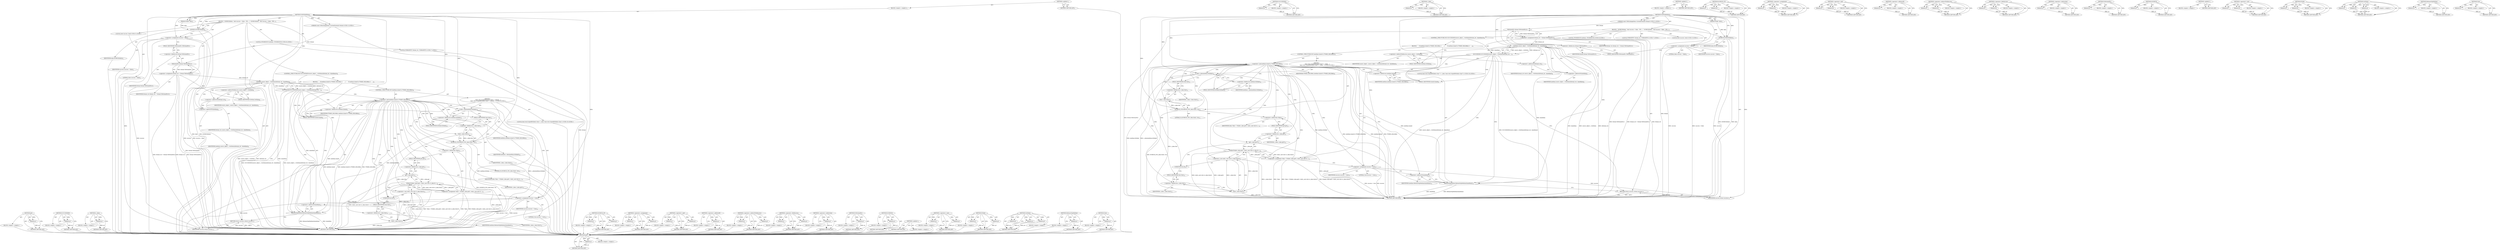 digraph "Size" {
vulnerable_170 [label=<(METHOD,get)>];
vulnerable_171 [label=<(PARAM,p1)>];
vulnerable_172 [label=<(BLOCK,&lt;empty&gt;,&lt;empty&gt;)>];
vulnerable_173 [label=<(METHOD_RETURN,ANY)>];
vulnerable_124 [label=<(METHOD,SUCCEEDED)>];
vulnerable_125 [label=<(PARAM,p1)>];
vulnerable_126 [label=<(BLOCK,&lt;empty&gt;,&lt;empty&gt;)>];
vulnerable_127 [label=<(METHOD_RETURN,ANY)>];
vulnerable_148 [label=<(METHOD,c_data)>];
vulnerable_149 [label=<(PARAM,p1)>];
vulnerable_150 [label=<(BLOCK,&lt;empty&gt;,&lt;empty&gt;)>];
vulnerable_151 [label=<(METHOD_RETURN,ANY)>];
vulnerable_6 [label=<(METHOD,&lt;global&gt;)<SUB>1</SUB>>];
vulnerable_7 [label=<(BLOCK,&lt;empty&gt;,&lt;empty&gt;)<SUB>1</SUB>>];
vulnerable_8 [label=<(METHOD,GetPickledData)<SUB>1</SUB>>];
vulnerable_9 [label="<(PARAM,const OSExchangeData::CustomFormat&amp; format)<SUB>2</SUB>>"];
vulnerable_10 [label=<(PARAM,Pickle* data)<SUB>3</SUB>>];
vulnerable_11 [label=<(BLOCK,{
  DCHECK(data);
  bool success = false;
  STG...,{
  DCHECK(data);
  bool success = false;
  STG...)<SUB>3</SUB>>];
vulnerable_12 [label=<(DCHECK,DCHECK(data))<SUB>4</SUB>>];
vulnerable_13 [label=<(IDENTIFIER,data,DCHECK(data))<SUB>4</SUB>>];
vulnerable_14 [label="<(LOCAL,bool success: bool)<SUB>5</SUB>>"];
vulnerable_15 [label=<(&lt;operator&gt;.assignment,success = false)<SUB>5</SUB>>];
vulnerable_16 [label=<(IDENTIFIER,success,success = false)<SUB>5</SUB>>];
vulnerable_17 [label=<(LITERAL,false,success = false)<SUB>5</SUB>>];
vulnerable_18 [label="<(LOCAL,STGMEDIUM medium: STGMEDIUM)<SUB>6</SUB>>"];
vulnerable_19 [label="<(LOCAL,FORMATETC format_etc: FORMATETC)<SUB>7</SUB>>"];
vulnerable_20 [label=<(&lt;operator&gt;.assignment,format_etc = format.ToFormatEtc())<SUB>7</SUB>>];
vulnerable_21 [label=<(IDENTIFIER,format_etc,format_etc = format.ToFormatEtc())<SUB>7</SUB>>];
vulnerable_22 [label=<(ToFormatEtc,format.ToFormatEtc())<SUB>7</SUB>>];
vulnerable_23 [label=<(&lt;operator&gt;.fieldAccess,format.ToFormatEtc)<SUB>7</SUB>>];
vulnerable_24 [label=<(IDENTIFIER,format,format.ToFormatEtc())<SUB>7</SUB>>];
vulnerable_25 [label=<(FIELD_IDENTIFIER,ToFormatEtc,ToFormatEtc)<SUB>7</SUB>>];
vulnerable_26 [label=<(CONTROL_STRUCTURE,IF,if (SUCCEEDED(source_object_-&gt;GetData(&amp;format_etc, &amp;medium))))<SUB>8</SUB>>];
vulnerable_27 [label=<(SUCCEEDED,SUCCEEDED(source_object_-&gt;GetData(&amp;format_etc, ...)<SUB>8</SUB>>];
vulnerable_28 [label=<(GetData,source_object_-&gt;GetData(&amp;format_etc, &amp;medium))<SUB>8</SUB>>];
vulnerable_29 [label=<(&lt;operator&gt;.indirectFieldAccess,source_object_-&gt;GetData)<SUB>8</SUB>>];
vulnerable_30 [label=<(IDENTIFIER,source_object_,source_object_-&gt;GetData(&amp;format_etc, &amp;medium))<SUB>8</SUB>>];
vulnerable_31 [label=<(FIELD_IDENTIFIER,GetData,GetData)<SUB>8</SUB>>];
vulnerable_32 [label=<(&lt;operator&gt;.addressOf,&amp;format_etc)<SUB>8</SUB>>];
vulnerable_33 [label=<(IDENTIFIER,format_etc,source_object_-&gt;GetData(&amp;format_etc, &amp;medium))<SUB>8</SUB>>];
vulnerable_34 [label=<(&lt;operator&gt;.addressOf,&amp;medium)<SUB>8</SUB>>];
vulnerable_35 [label=<(IDENTIFIER,medium,source_object_-&gt;GetData(&amp;format_etc, &amp;medium))<SUB>8</SUB>>];
vulnerable_36 [label=<(BLOCK,{
     if (medium.tymed &amp; TYMED_HGLOBAL) {
    ...,{
     if (medium.tymed &amp; TYMED_HGLOBAL) {
    ...)<SUB>8</SUB>>];
vulnerable_37 [label=<(CONTROL_STRUCTURE,IF,if (medium.tymed &amp; TYMED_HGLOBAL))<SUB>9</SUB>>];
vulnerable_38 [label=<(&lt;operator&gt;.and,medium.tymed &amp; TYMED_HGLOBAL)<SUB>9</SUB>>];
vulnerable_39 [label=<(&lt;operator&gt;.fieldAccess,medium.tymed)<SUB>9</SUB>>];
vulnerable_40 [label=<(IDENTIFIER,medium,medium.tymed &amp; TYMED_HGLOBAL)<SUB>9</SUB>>];
vulnerable_41 [label=<(FIELD_IDENTIFIER,tymed,tymed)<SUB>9</SUB>>];
vulnerable_42 [label=<(IDENTIFIER,TYMED_HGLOBAL,medium.tymed &amp; TYMED_HGLOBAL)<SUB>9</SUB>>];
vulnerable_43 [label="<(BLOCK,{
      base::win::ScopedHGlobal&lt;char&gt; c_data(m...,{
      base::win::ScopedHGlobal&lt;char&gt; c_data(m...)<SUB>9</SUB>>"];
vulnerable_44 [label="<(LOCAL,base.win.ScopedHGlobal&lt;char&gt; c_data: base.win.ScopedHGlobal&lt;char&gt;)<SUB>10</SUB>>"];
vulnerable_45 [label=<(c_data,c_data(medium.hGlobal))<SUB>10</SUB>>];
vulnerable_46 [label=<(&lt;operator&gt;.fieldAccess,medium.hGlobal)<SUB>10</SUB>>];
vulnerable_47 [label=<(IDENTIFIER,medium,c_data(medium.hGlobal))<SUB>10</SUB>>];
vulnerable_48 [label=<(FIELD_IDENTIFIER,hGlobal,hGlobal)<SUB>10</SUB>>];
vulnerable_49 [label=<(DCHECK_GT,DCHECK_GT(c_data.Size(), 0u))<SUB>11</SUB>>];
vulnerable_50 [label=<(Size,c_data.Size())<SUB>11</SUB>>];
vulnerable_51 [label=<(&lt;operator&gt;.fieldAccess,c_data.Size)<SUB>11</SUB>>];
vulnerable_52 [label=<(IDENTIFIER,c_data,c_data.Size())<SUB>11</SUB>>];
vulnerable_53 [label=<(FIELD_IDENTIFIER,Size,Size)<SUB>11</SUB>>];
vulnerable_54 [label=<(LITERAL,0u,DCHECK_GT(c_data.Size(), 0u))<SUB>11</SUB>>];
vulnerable_55 [label=<(&lt;operator&gt;.assignment,*data = Pickle(c_data.get(), static_cast&lt;int&gt;(c...)<SUB>12</SUB>>];
vulnerable_56 [label=<(&lt;operator&gt;.indirection,*data)<SUB>12</SUB>>];
vulnerable_57 [label=<(IDENTIFIER,data,*data = Pickle(c_data.get(), static_cast&lt;int&gt;(c...)<SUB>12</SUB>>];
vulnerable_58 [label=<(Pickle,Pickle(c_data.get(), static_cast&lt;int&gt;(c_data.Si...)<SUB>12</SUB>>];
vulnerable_59 [label=<(get,c_data.get())<SUB>12</SUB>>];
vulnerable_60 [label=<(&lt;operator&gt;.fieldAccess,c_data.get)<SUB>12</SUB>>];
vulnerable_61 [label=<(IDENTIFIER,c_data,c_data.get())<SUB>12</SUB>>];
vulnerable_62 [label=<(FIELD_IDENTIFIER,get,get)<SUB>12</SUB>>];
vulnerable_63 [label=<(&lt;operator&gt;.cast,static_cast&lt;int&gt;(c_data.Size()))<SUB>12</SUB>>];
vulnerable_64 [label=<(UNKNOWN,int,int)<SUB>12</SUB>>];
vulnerable_65 [label=<(Size,c_data.Size())<SUB>12</SUB>>];
vulnerable_66 [label=<(&lt;operator&gt;.fieldAccess,c_data.Size)<SUB>12</SUB>>];
vulnerable_67 [label=<(IDENTIFIER,c_data,c_data.Size())<SUB>12</SUB>>];
vulnerable_68 [label=<(FIELD_IDENTIFIER,Size,Size)<SUB>12</SUB>>];
vulnerable_69 [label=<(&lt;operator&gt;.assignment,success = true)<SUB>13</SUB>>];
vulnerable_70 [label=<(IDENTIFIER,success,success = true)<SUB>13</SUB>>];
vulnerable_71 [label=<(LITERAL,true,success = true)<SUB>13</SUB>>];
vulnerable_72 [label=<(ReleaseStgMedium,ReleaseStgMedium(&amp;medium))<SUB>15</SUB>>];
vulnerable_73 [label=<(&lt;operator&gt;.addressOf,&amp;medium)<SUB>15</SUB>>];
vulnerable_74 [label=<(IDENTIFIER,medium,ReleaseStgMedium(&amp;medium))<SUB>15</SUB>>];
vulnerable_75 [label=<(RETURN,return success;,return success;)<SUB>17</SUB>>];
vulnerable_76 [label=<(IDENTIFIER,success,return success;)<SUB>17</SUB>>];
vulnerable_77 [label=<(METHOD_RETURN,bool)<SUB>1</SUB>>];
vulnerable_79 [label=<(METHOD_RETURN,ANY)<SUB>1</SUB>>];
vulnerable_152 [label=<(METHOD,DCHECK_GT)>];
vulnerable_153 [label=<(PARAM,p1)>];
vulnerable_154 [label=<(PARAM,p2)>];
vulnerable_155 [label=<(BLOCK,&lt;empty&gt;,&lt;empty&gt;)>];
vulnerable_156 [label=<(METHOD_RETURN,ANY)>];
vulnerable_110 [label=<(METHOD,&lt;operator&gt;.assignment)>];
vulnerable_111 [label=<(PARAM,p1)>];
vulnerable_112 [label=<(PARAM,p2)>];
vulnerable_113 [label=<(BLOCK,&lt;empty&gt;,&lt;empty&gt;)>];
vulnerable_114 [label=<(METHOD_RETURN,ANY)>];
vulnerable_143 [label=<(METHOD,&lt;operator&gt;.and)>];
vulnerable_144 [label=<(PARAM,p1)>];
vulnerable_145 [label=<(PARAM,p2)>];
vulnerable_146 [label=<(BLOCK,&lt;empty&gt;,&lt;empty&gt;)>];
vulnerable_147 [label=<(METHOD_RETURN,ANY)>];
vulnerable_139 [label=<(METHOD,&lt;operator&gt;.addressOf)>];
vulnerable_140 [label=<(PARAM,p1)>];
vulnerable_141 [label=<(BLOCK,&lt;empty&gt;,&lt;empty&gt;)>];
vulnerable_142 [label=<(METHOD_RETURN,ANY)>];
vulnerable_134 [label=<(METHOD,&lt;operator&gt;.indirectFieldAccess)>];
vulnerable_135 [label=<(PARAM,p1)>];
vulnerable_136 [label=<(PARAM,p2)>];
vulnerable_137 [label=<(BLOCK,&lt;empty&gt;,&lt;empty&gt;)>];
vulnerable_138 [label=<(METHOD_RETURN,ANY)>];
vulnerable_119 [label=<(METHOD,&lt;operator&gt;.fieldAccess)>];
vulnerable_120 [label=<(PARAM,p1)>];
vulnerable_121 [label=<(PARAM,p2)>];
vulnerable_122 [label=<(BLOCK,&lt;empty&gt;,&lt;empty&gt;)>];
vulnerable_123 [label=<(METHOD_RETURN,ANY)>];
vulnerable_161 [label=<(METHOD,&lt;operator&gt;.indirection)>];
vulnerable_162 [label=<(PARAM,p1)>];
vulnerable_163 [label=<(BLOCK,&lt;empty&gt;,&lt;empty&gt;)>];
vulnerable_164 [label=<(METHOD_RETURN,ANY)>];
vulnerable_115 [label=<(METHOD,ToFormatEtc)>];
vulnerable_116 [label=<(PARAM,p1)>];
vulnerable_117 [label=<(BLOCK,&lt;empty&gt;,&lt;empty&gt;)>];
vulnerable_118 [label=<(METHOD_RETURN,ANY)>];
vulnerable_106 [label=<(METHOD,DCHECK)>];
vulnerable_107 [label=<(PARAM,p1)>];
vulnerable_108 [label=<(BLOCK,&lt;empty&gt;,&lt;empty&gt;)>];
vulnerable_109 [label=<(METHOD_RETURN,ANY)>];
vulnerable_100 [label=<(METHOD,&lt;global&gt;)<SUB>1</SUB>>];
vulnerable_101 [label=<(BLOCK,&lt;empty&gt;,&lt;empty&gt;)>];
vulnerable_102 [label=<(METHOD_RETURN,ANY)>];
vulnerable_174 [label=<(METHOD,&lt;operator&gt;.cast)>];
vulnerable_175 [label=<(PARAM,p1)>];
vulnerable_176 [label=<(PARAM,p2)>];
vulnerable_177 [label=<(BLOCK,&lt;empty&gt;,&lt;empty&gt;)>];
vulnerable_178 [label=<(METHOD_RETURN,ANY)>];
vulnerable_165 [label=<(METHOD,Pickle)>];
vulnerable_166 [label=<(PARAM,p1)>];
vulnerable_167 [label=<(PARAM,p2)>];
vulnerable_168 [label=<(BLOCK,&lt;empty&gt;,&lt;empty&gt;)>];
vulnerable_169 [label=<(METHOD_RETURN,ANY)>];
vulnerable_128 [label=<(METHOD,GetData)>];
vulnerable_129 [label=<(PARAM,p1)>];
vulnerable_130 [label=<(PARAM,p2)>];
vulnerable_131 [label=<(PARAM,p3)>];
vulnerable_132 [label=<(BLOCK,&lt;empty&gt;,&lt;empty&gt;)>];
vulnerable_133 [label=<(METHOD_RETURN,ANY)>];
vulnerable_179 [label=<(METHOD,ReleaseStgMedium)>];
vulnerable_180 [label=<(PARAM,p1)>];
vulnerable_181 [label=<(BLOCK,&lt;empty&gt;,&lt;empty&gt;)>];
vulnerable_182 [label=<(METHOD_RETURN,ANY)>];
vulnerable_157 [label=<(METHOD,Size)>];
vulnerable_158 [label=<(PARAM,p1)>];
vulnerable_159 [label=<(BLOCK,&lt;empty&gt;,&lt;empty&gt;)>];
vulnerable_160 [label=<(METHOD_RETURN,ANY)>];
fixed_170 [label=<(METHOD,get)>];
fixed_171 [label=<(PARAM,p1)>];
fixed_172 [label=<(BLOCK,&lt;empty&gt;,&lt;empty&gt;)>];
fixed_173 [label=<(METHOD_RETURN,ANY)>];
fixed_124 [label=<(METHOD,SUCCEEDED)>];
fixed_125 [label=<(PARAM,p1)>];
fixed_126 [label=<(BLOCK,&lt;empty&gt;,&lt;empty&gt;)>];
fixed_127 [label=<(METHOD_RETURN,ANY)>];
fixed_148 [label=<(METHOD,c_data)>];
fixed_149 [label=<(PARAM,p1)>];
fixed_150 [label=<(BLOCK,&lt;empty&gt;,&lt;empty&gt;)>];
fixed_151 [label=<(METHOD_RETURN,ANY)>];
fixed_6 [label=<(METHOD,&lt;global&gt;)<SUB>1</SUB>>];
fixed_7 [label=<(BLOCK,&lt;empty&gt;,&lt;empty&gt;)<SUB>1</SUB>>];
fixed_8 [label=<(METHOD,GetPickledData)<SUB>1</SUB>>];
fixed_9 [label="<(PARAM,const OSExchangeData::CustomFormat&amp; format)<SUB>2</SUB>>"];
fixed_10 [label=<(PARAM,Pickle* data)<SUB>3</SUB>>];
fixed_11 [label=<(BLOCK,{
  DCHECK(data);
  bool success = false;
  STG...,{
  DCHECK(data);
  bool success = false;
  STG...)<SUB>3</SUB>>];
fixed_12 [label=<(DCHECK,DCHECK(data))<SUB>4</SUB>>];
fixed_13 [label=<(IDENTIFIER,data,DCHECK(data))<SUB>4</SUB>>];
fixed_14 [label="<(LOCAL,bool success: bool)<SUB>5</SUB>>"];
fixed_15 [label=<(&lt;operator&gt;.assignment,success = false)<SUB>5</SUB>>];
fixed_16 [label=<(IDENTIFIER,success,success = false)<SUB>5</SUB>>];
fixed_17 [label=<(LITERAL,false,success = false)<SUB>5</SUB>>];
fixed_18 [label="<(LOCAL,STGMEDIUM medium: STGMEDIUM)<SUB>6</SUB>>"];
fixed_19 [label="<(LOCAL,FORMATETC format_etc: FORMATETC)<SUB>7</SUB>>"];
fixed_20 [label=<(&lt;operator&gt;.assignment,format_etc = format.ToFormatEtc())<SUB>7</SUB>>];
fixed_21 [label=<(IDENTIFIER,format_etc,format_etc = format.ToFormatEtc())<SUB>7</SUB>>];
fixed_22 [label=<(ToFormatEtc,format.ToFormatEtc())<SUB>7</SUB>>];
fixed_23 [label=<(&lt;operator&gt;.fieldAccess,format.ToFormatEtc)<SUB>7</SUB>>];
fixed_24 [label=<(IDENTIFIER,format,format.ToFormatEtc())<SUB>7</SUB>>];
fixed_25 [label=<(FIELD_IDENTIFIER,ToFormatEtc,ToFormatEtc)<SUB>7</SUB>>];
fixed_26 [label=<(CONTROL_STRUCTURE,IF,if (SUCCEEDED(source_object_-&gt;GetData(&amp;format_etc, &amp;medium))))<SUB>8</SUB>>];
fixed_27 [label=<(SUCCEEDED,SUCCEEDED(source_object_-&gt;GetData(&amp;format_etc, ...)<SUB>8</SUB>>];
fixed_28 [label=<(GetData,source_object_-&gt;GetData(&amp;format_etc, &amp;medium))<SUB>8</SUB>>];
fixed_29 [label=<(&lt;operator&gt;.indirectFieldAccess,source_object_-&gt;GetData)<SUB>8</SUB>>];
fixed_30 [label=<(IDENTIFIER,source_object_,source_object_-&gt;GetData(&amp;format_etc, &amp;medium))<SUB>8</SUB>>];
fixed_31 [label=<(FIELD_IDENTIFIER,GetData,GetData)<SUB>8</SUB>>];
fixed_32 [label=<(&lt;operator&gt;.addressOf,&amp;format_etc)<SUB>8</SUB>>];
fixed_33 [label=<(IDENTIFIER,format_etc,source_object_-&gt;GetData(&amp;format_etc, &amp;medium))<SUB>8</SUB>>];
fixed_34 [label=<(&lt;operator&gt;.addressOf,&amp;medium)<SUB>8</SUB>>];
fixed_35 [label=<(IDENTIFIER,medium,source_object_-&gt;GetData(&amp;format_etc, &amp;medium))<SUB>8</SUB>>];
fixed_36 [label=<(BLOCK,{
     if (medium.tymed &amp; TYMED_HGLOBAL) {
    ...,{
     if (medium.tymed &amp; TYMED_HGLOBAL) {
    ...)<SUB>8</SUB>>];
fixed_37 [label=<(CONTROL_STRUCTURE,IF,if (medium.tymed &amp; TYMED_HGLOBAL))<SUB>9</SUB>>];
fixed_38 [label=<(&lt;operator&gt;.and,medium.tymed &amp; TYMED_HGLOBAL)<SUB>9</SUB>>];
fixed_39 [label=<(&lt;operator&gt;.fieldAccess,medium.tymed)<SUB>9</SUB>>];
fixed_40 [label=<(IDENTIFIER,medium,medium.tymed &amp; TYMED_HGLOBAL)<SUB>9</SUB>>];
fixed_41 [label=<(FIELD_IDENTIFIER,tymed,tymed)<SUB>9</SUB>>];
fixed_42 [label=<(IDENTIFIER,TYMED_HGLOBAL,medium.tymed &amp; TYMED_HGLOBAL)<SUB>9</SUB>>];
fixed_43 [label="<(BLOCK,{
      base::win::ScopedHGlobal&lt;char*&gt; c_data(...,{
      base::win::ScopedHGlobal&lt;char*&gt; c_data(...)<SUB>9</SUB>>"];
fixed_44 [label="<(LOCAL,base.win.ScopedHGlobal&lt;char *&gt; c_data: base.win.ScopedHGlobal&lt;char*&gt;)<SUB>10</SUB>>"];
fixed_45 [label=<(c_data,c_data(medium.hGlobal))<SUB>10</SUB>>];
fixed_46 [label=<(&lt;operator&gt;.fieldAccess,medium.hGlobal)<SUB>10</SUB>>];
fixed_47 [label=<(IDENTIFIER,medium,c_data(medium.hGlobal))<SUB>10</SUB>>];
fixed_48 [label=<(FIELD_IDENTIFIER,hGlobal,hGlobal)<SUB>10</SUB>>];
fixed_49 [label=<(DCHECK_GT,DCHECK_GT(c_data.Size(), 0u))<SUB>11</SUB>>];
fixed_50 [label=<(Size,c_data.Size())<SUB>11</SUB>>];
fixed_51 [label=<(&lt;operator&gt;.fieldAccess,c_data.Size)<SUB>11</SUB>>];
fixed_52 [label=<(IDENTIFIER,c_data,c_data.Size())<SUB>11</SUB>>];
fixed_53 [label=<(FIELD_IDENTIFIER,Size,Size)<SUB>11</SUB>>];
fixed_54 [label=<(LITERAL,0u,DCHECK_GT(c_data.Size(), 0u))<SUB>11</SUB>>];
fixed_55 [label=<(&lt;operator&gt;.assignment,*data = Pickle(c_data.get(), static_cast&lt;int&gt;(c...)<SUB>12</SUB>>];
fixed_56 [label=<(&lt;operator&gt;.indirection,*data)<SUB>12</SUB>>];
fixed_57 [label=<(IDENTIFIER,data,*data = Pickle(c_data.get(), static_cast&lt;int&gt;(c...)<SUB>12</SUB>>];
fixed_58 [label=<(Pickle,Pickle(c_data.get(), static_cast&lt;int&gt;(c_data.Si...)<SUB>12</SUB>>];
fixed_59 [label=<(get,c_data.get())<SUB>12</SUB>>];
fixed_60 [label=<(&lt;operator&gt;.fieldAccess,c_data.get)<SUB>12</SUB>>];
fixed_61 [label=<(IDENTIFIER,c_data,c_data.get())<SUB>12</SUB>>];
fixed_62 [label=<(FIELD_IDENTIFIER,get,get)<SUB>12</SUB>>];
fixed_63 [label=<(&lt;operator&gt;.cast,static_cast&lt;int&gt;(c_data.Size()))<SUB>12</SUB>>];
fixed_64 [label=<(UNKNOWN,int,int)<SUB>12</SUB>>];
fixed_65 [label=<(Size,c_data.Size())<SUB>12</SUB>>];
fixed_66 [label=<(&lt;operator&gt;.fieldAccess,c_data.Size)<SUB>12</SUB>>];
fixed_67 [label=<(IDENTIFIER,c_data,c_data.Size())<SUB>12</SUB>>];
fixed_68 [label=<(FIELD_IDENTIFIER,Size,Size)<SUB>12</SUB>>];
fixed_69 [label=<(&lt;operator&gt;.assignment,success = true)<SUB>13</SUB>>];
fixed_70 [label=<(IDENTIFIER,success,success = true)<SUB>13</SUB>>];
fixed_71 [label=<(LITERAL,true,success = true)<SUB>13</SUB>>];
fixed_72 [label=<(ReleaseStgMedium,ReleaseStgMedium(&amp;medium))<SUB>15</SUB>>];
fixed_73 [label=<(&lt;operator&gt;.addressOf,&amp;medium)<SUB>15</SUB>>];
fixed_74 [label=<(IDENTIFIER,medium,ReleaseStgMedium(&amp;medium))<SUB>15</SUB>>];
fixed_75 [label=<(RETURN,return success;,return success;)<SUB>17</SUB>>];
fixed_76 [label=<(IDENTIFIER,success,return success;)<SUB>17</SUB>>];
fixed_77 [label=<(METHOD_RETURN,bool)<SUB>1</SUB>>];
fixed_79 [label=<(METHOD_RETURN,ANY)<SUB>1</SUB>>];
fixed_152 [label=<(METHOD,DCHECK_GT)>];
fixed_153 [label=<(PARAM,p1)>];
fixed_154 [label=<(PARAM,p2)>];
fixed_155 [label=<(BLOCK,&lt;empty&gt;,&lt;empty&gt;)>];
fixed_156 [label=<(METHOD_RETURN,ANY)>];
fixed_110 [label=<(METHOD,&lt;operator&gt;.assignment)>];
fixed_111 [label=<(PARAM,p1)>];
fixed_112 [label=<(PARAM,p2)>];
fixed_113 [label=<(BLOCK,&lt;empty&gt;,&lt;empty&gt;)>];
fixed_114 [label=<(METHOD_RETURN,ANY)>];
fixed_143 [label=<(METHOD,&lt;operator&gt;.and)>];
fixed_144 [label=<(PARAM,p1)>];
fixed_145 [label=<(PARAM,p2)>];
fixed_146 [label=<(BLOCK,&lt;empty&gt;,&lt;empty&gt;)>];
fixed_147 [label=<(METHOD_RETURN,ANY)>];
fixed_139 [label=<(METHOD,&lt;operator&gt;.addressOf)>];
fixed_140 [label=<(PARAM,p1)>];
fixed_141 [label=<(BLOCK,&lt;empty&gt;,&lt;empty&gt;)>];
fixed_142 [label=<(METHOD_RETURN,ANY)>];
fixed_134 [label=<(METHOD,&lt;operator&gt;.indirectFieldAccess)>];
fixed_135 [label=<(PARAM,p1)>];
fixed_136 [label=<(PARAM,p2)>];
fixed_137 [label=<(BLOCK,&lt;empty&gt;,&lt;empty&gt;)>];
fixed_138 [label=<(METHOD_RETURN,ANY)>];
fixed_119 [label=<(METHOD,&lt;operator&gt;.fieldAccess)>];
fixed_120 [label=<(PARAM,p1)>];
fixed_121 [label=<(PARAM,p2)>];
fixed_122 [label=<(BLOCK,&lt;empty&gt;,&lt;empty&gt;)>];
fixed_123 [label=<(METHOD_RETURN,ANY)>];
fixed_161 [label=<(METHOD,&lt;operator&gt;.indirection)>];
fixed_162 [label=<(PARAM,p1)>];
fixed_163 [label=<(BLOCK,&lt;empty&gt;,&lt;empty&gt;)>];
fixed_164 [label=<(METHOD_RETURN,ANY)>];
fixed_115 [label=<(METHOD,ToFormatEtc)>];
fixed_116 [label=<(PARAM,p1)>];
fixed_117 [label=<(BLOCK,&lt;empty&gt;,&lt;empty&gt;)>];
fixed_118 [label=<(METHOD_RETURN,ANY)>];
fixed_106 [label=<(METHOD,DCHECK)>];
fixed_107 [label=<(PARAM,p1)>];
fixed_108 [label=<(BLOCK,&lt;empty&gt;,&lt;empty&gt;)>];
fixed_109 [label=<(METHOD_RETURN,ANY)>];
fixed_100 [label=<(METHOD,&lt;global&gt;)<SUB>1</SUB>>];
fixed_101 [label=<(BLOCK,&lt;empty&gt;,&lt;empty&gt;)>];
fixed_102 [label=<(METHOD_RETURN,ANY)>];
fixed_174 [label=<(METHOD,&lt;operator&gt;.cast)>];
fixed_175 [label=<(PARAM,p1)>];
fixed_176 [label=<(PARAM,p2)>];
fixed_177 [label=<(BLOCK,&lt;empty&gt;,&lt;empty&gt;)>];
fixed_178 [label=<(METHOD_RETURN,ANY)>];
fixed_165 [label=<(METHOD,Pickle)>];
fixed_166 [label=<(PARAM,p1)>];
fixed_167 [label=<(PARAM,p2)>];
fixed_168 [label=<(BLOCK,&lt;empty&gt;,&lt;empty&gt;)>];
fixed_169 [label=<(METHOD_RETURN,ANY)>];
fixed_128 [label=<(METHOD,GetData)>];
fixed_129 [label=<(PARAM,p1)>];
fixed_130 [label=<(PARAM,p2)>];
fixed_131 [label=<(PARAM,p3)>];
fixed_132 [label=<(BLOCK,&lt;empty&gt;,&lt;empty&gt;)>];
fixed_133 [label=<(METHOD_RETURN,ANY)>];
fixed_179 [label=<(METHOD,ReleaseStgMedium)>];
fixed_180 [label=<(PARAM,p1)>];
fixed_181 [label=<(BLOCK,&lt;empty&gt;,&lt;empty&gt;)>];
fixed_182 [label=<(METHOD_RETURN,ANY)>];
fixed_157 [label=<(METHOD,Size)>];
fixed_158 [label=<(PARAM,p1)>];
fixed_159 [label=<(BLOCK,&lt;empty&gt;,&lt;empty&gt;)>];
fixed_160 [label=<(METHOD_RETURN,ANY)>];
vulnerable_170 -> vulnerable_171  [key=0, label="AST: "];
vulnerable_170 -> vulnerable_171  [key=1, label="DDG: "];
vulnerable_170 -> vulnerable_172  [key=0, label="AST: "];
vulnerable_170 -> vulnerable_173  [key=0, label="AST: "];
vulnerable_170 -> vulnerable_173  [key=1, label="CFG: "];
vulnerable_171 -> vulnerable_173  [key=0, label="DDG: p1"];
vulnerable_172 -> fixed_170  [key=0];
vulnerable_173 -> fixed_170  [key=0];
vulnerable_124 -> vulnerable_125  [key=0, label="AST: "];
vulnerable_124 -> vulnerable_125  [key=1, label="DDG: "];
vulnerable_124 -> vulnerable_126  [key=0, label="AST: "];
vulnerable_124 -> vulnerable_127  [key=0, label="AST: "];
vulnerable_124 -> vulnerable_127  [key=1, label="CFG: "];
vulnerable_125 -> vulnerable_127  [key=0, label="DDG: p1"];
vulnerable_126 -> fixed_170  [key=0];
vulnerable_127 -> fixed_170  [key=0];
vulnerable_148 -> vulnerable_149  [key=0, label="AST: "];
vulnerable_148 -> vulnerable_149  [key=1, label="DDG: "];
vulnerable_148 -> vulnerable_150  [key=0, label="AST: "];
vulnerable_148 -> vulnerable_151  [key=0, label="AST: "];
vulnerable_148 -> vulnerable_151  [key=1, label="CFG: "];
vulnerable_149 -> vulnerable_151  [key=0, label="DDG: p1"];
vulnerable_150 -> fixed_170  [key=0];
vulnerable_151 -> fixed_170  [key=0];
vulnerable_6 -> vulnerable_7  [key=0, label="AST: "];
vulnerable_6 -> vulnerable_79  [key=0, label="AST: "];
vulnerable_6 -> vulnerable_79  [key=1, label="CFG: "];
vulnerable_7 -> vulnerable_8  [key=0, label="AST: "];
vulnerable_8 -> vulnerable_9  [key=0, label="AST: "];
vulnerable_8 -> vulnerable_9  [key=1, label="DDG: "];
vulnerable_8 -> vulnerable_10  [key=0, label="AST: "];
vulnerable_8 -> vulnerable_10  [key=1, label="DDG: "];
vulnerable_8 -> vulnerable_11  [key=0, label="AST: "];
vulnerable_8 -> vulnerable_77  [key=0, label="AST: "];
vulnerable_8 -> vulnerable_12  [key=0, label="CFG: "];
vulnerable_8 -> vulnerable_12  [key=1, label="DDG: "];
vulnerable_8 -> vulnerable_15  [key=0, label="DDG: "];
vulnerable_8 -> vulnerable_76  [key=0, label="DDG: "];
vulnerable_8 -> vulnerable_28  [key=0, label="DDG: "];
vulnerable_8 -> vulnerable_72  [key=0, label="DDG: "];
vulnerable_8 -> vulnerable_38  [key=0, label="DDG: "];
vulnerable_8 -> vulnerable_69  [key=0, label="DDG: "];
vulnerable_8 -> vulnerable_45  [key=0, label="DDG: "];
vulnerable_8 -> vulnerable_49  [key=0, label="DDG: "];
vulnerable_9 -> vulnerable_77  [key=0, label="DDG: format"];
vulnerable_9 -> vulnerable_22  [key=0, label="DDG: format"];
vulnerable_10 -> vulnerable_12  [key=0, label="DDG: data"];
vulnerable_11 -> vulnerable_12  [key=0, label="AST: "];
vulnerable_11 -> vulnerable_14  [key=0, label="AST: "];
vulnerable_11 -> vulnerable_15  [key=0, label="AST: "];
vulnerable_11 -> vulnerable_18  [key=0, label="AST: "];
vulnerable_11 -> vulnerable_19  [key=0, label="AST: "];
vulnerable_11 -> vulnerable_20  [key=0, label="AST: "];
vulnerable_11 -> vulnerable_26  [key=0, label="AST: "];
vulnerable_11 -> vulnerable_75  [key=0, label="AST: "];
vulnerable_12 -> vulnerable_13  [key=0, label="AST: "];
vulnerable_12 -> vulnerable_15  [key=0, label="CFG: "];
vulnerable_12 -> vulnerable_77  [key=0, label="DDG: data"];
vulnerable_12 -> vulnerable_77  [key=1, label="DDG: DCHECK(data)"];
vulnerable_13 -> fixed_170  [key=0];
vulnerable_14 -> fixed_170  [key=0];
vulnerable_15 -> vulnerable_16  [key=0, label="AST: "];
vulnerable_15 -> vulnerable_17  [key=0, label="AST: "];
vulnerable_15 -> vulnerable_25  [key=0, label="CFG: "];
vulnerable_15 -> vulnerable_77  [key=0, label="DDG: success"];
vulnerable_15 -> vulnerable_77  [key=1, label="DDG: success = false"];
vulnerable_15 -> vulnerable_76  [key=0, label="DDG: success"];
vulnerable_16 -> fixed_170  [key=0];
vulnerable_17 -> fixed_170  [key=0];
vulnerable_18 -> fixed_170  [key=0];
vulnerable_19 -> fixed_170  [key=0];
vulnerable_20 -> vulnerable_21  [key=0, label="AST: "];
vulnerable_20 -> vulnerable_22  [key=0, label="AST: "];
vulnerable_20 -> vulnerable_31  [key=0, label="CFG: "];
vulnerable_20 -> vulnerable_77  [key=0, label="DDG: format_etc"];
vulnerable_20 -> vulnerable_77  [key=1, label="DDG: format.ToFormatEtc()"];
vulnerable_20 -> vulnerable_77  [key=2, label="DDG: format_etc = format.ToFormatEtc()"];
vulnerable_20 -> vulnerable_28  [key=0, label="DDG: format_etc"];
vulnerable_21 -> fixed_170  [key=0];
vulnerable_22 -> vulnerable_23  [key=0, label="AST: "];
vulnerable_22 -> vulnerable_20  [key=0, label="CFG: "];
vulnerable_22 -> vulnerable_20  [key=1, label="DDG: format.ToFormatEtc"];
vulnerable_22 -> vulnerable_77  [key=0, label="DDG: format.ToFormatEtc"];
vulnerable_23 -> vulnerable_24  [key=0, label="AST: "];
vulnerable_23 -> vulnerable_25  [key=0, label="AST: "];
vulnerable_23 -> vulnerable_22  [key=0, label="CFG: "];
vulnerable_24 -> fixed_170  [key=0];
vulnerable_25 -> vulnerable_23  [key=0, label="CFG: "];
vulnerable_26 -> vulnerable_27  [key=0, label="AST: "];
vulnerable_26 -> vulnerable_36  [key=0, label="AST: "];
vulnerable_27 -> vulnerable_28  [key=0, label="AST: "];
vulnerable_27 -> vulnerable_41  [key=0, label="CFG: "];
vulnerable_27 -> vulnerable_41  [key=1, label="CDG: "];
vulnerable_27 -> vulnerable_75  [key=0, label="CFG: "];
vulnerable_27 -> vulnerable_77  [key=0, label="DDG: source_object_-&gt;GetData(&amp;format_etc, &amp;medium)"];
vulnerable_27 -> vulnerable_77  [key=1, label="DDG: SUCCEEDED(source_object_-&gt;GetData(&amp;format_etc, &amp;medium))"];
vulnerable_27 -> vulnerable_73  [key=0, label="CDG: "];
vulnerable_27 -> vulnerable_38  [key=0, label="CDG: "];
vulnerable_27 -> vulnerable_72  [key=0, label="CDG: "];
vulnerable_27 -> vulnerable_39  [key=0, label="CDG: "];
vulnerable_28 -> vulnerable_29  [key=0, label="AST: "];
vulnerable_28 -> vulnerable_32  [key=0, label="AST: "];
vulnerable_28 -> vulnerable_34  [key=0, label="AST: "];
vulnerable_28 -> vulnerable_27  [key=0, label="CFG: "];
vulnerable_28 -> vulnerable_27  [key=1, label="DDG: source_object_-&gt;GetData"];
vulnerable_28 -> vulnerable_27  [key=2, label="DDG: &amp;format_etc"];
vulnerable_28 -> vulnerable_27  [key=3, label="DDG: &amp;medium"];
vulnerable_28 -> vulnerable_77  [key=0, label="DDG: source_object_-&gt;GetData"];
vulnerable_28 -> vulnerable_77  [key=1, label="DDG: &amp;format_etc"];
vulnerable_28 -> vulnerable_77  [key=2, label="DDG: &amp;medium"];
vulnerable_28 -> vulnerable_72  [key=0, label="DDG: &amp;medium"];
vulnerable_29 -> vulnerable_30  [key=0, label="AST: "];
vulnerable_29 -> vulnerable_31  [key=0, label="AST: "];
vulnerable_29 -> vulnerable_32  [key=0, label="CFG: "];
vulnerable_30 -> fixed_170  [key=0];
vulnerable_31 -> vulnerable_29  [key=0, label="CFG: "];
vulnerable_32 -> vulnerable_33  [key=0, label="AST: "];
vulnerable_32 -> vulnerable_34  [key=0, label="CFG: "];
vulnerable_33 -> fixed_170  [key=0];
vulnerable_34 -> vulnerable_35  [key=0, label="AST: "];
vulnerable_34 -> vulnerable_28  [key=0, label="CFG: "];
vulnerable_35 -> fixed_170  [key=0];
vulnerable_36 -> vulnerable_37  [key=0, label="AST: "];
vulnerable_36 -> vulnerable_72  [key=0, label="AST: "];
vulnerable_37 -> vulnerable_38  [key=0, label="AST: "];
vulnerable_37 -> vulnerable_43  [key=0, label="AST: "];
vulnerable_38 -> vulnerable_39  [key=0, label="AST: "];
vulnerable_38 -> vulnerable_42  [key=0, label="AST: "];
vulnerable_38 -> vulnerable_48  [key=0, label="CFG: "];
vulnerable_38 -> vulnerable_48  [key=1, label="CDG: "];
vulnerable_38 -> vulnerable_73  [key=0, label="CFG: "];
vulnerable_38 -> vulnerable_77  [key=0, label="DDG: medium.tymed"];
vulnerable_38 -> vulnerable_77  [key=1, label="DDG: medium.tymed &amp; TYMED_HGLOBAL"];
vulnerable_38 -> vulnerable_77  [key=2, label="DDG: TYMED_HGLOBAL"];
vulnerable_38 -> vulnerable_72  [key=0, label="DDG: medium.tymed"];
vulnerable_38 -> vulnerable_58  [key=0, label="CDG: "];
vulnerable_38 -> vulnerable_68  [key=0, label="CDG: "];
vulnerable_38 -> vulnerable_49  [key=0, label="CDG: "];
vulnerable_38 -> vulnerable_60  [key=0, label="CDG: "];
vulnerable_38 -> vulnerable_64  [key=0, label="CDG: "];
vulnerable_38 -> vulnerable_51  [key=0, label="CDG: "];
vulnerable_38 -> vulnerable_66  [key=0, label="CDG: "];
vulnerable_38 -> vulnerable_46  [key=0, label="CDG: "];
vulnerable_38 -> vulnerable_53  [key=0, label="CDG: "];
vulnerable_38 -> vulnerable_56  [key=0, label="CDG: "];
vulnerable_38 -> vulnerable_69  [key=0, label="CDG: "];
vulnerable_38 -> vulnerable_45  [key=0, label="CDG: "];
vulnerable_38 -> vulnerable_63  [key=0, label="CDG: "];
vulnerable_38 -> vulnerable_65  [key=0, label="CDG: "];
vulnerable_38 -> vulnerable_50  [key=0, label="CDG: "];
vulnerable_38 -> vulnerable_59  [key=0, label="CDG: "];
vulnerable_38 -> vulnerable_55  [key=0, label="CDG: "];
vulnerable_38 -> vulnerable_62  [key=0, label="CDG: "];
vulnerable_39 -> vulnerable_40  [key=0, label="AST: "];
vulnerable_39 -> vulnerable_41  [key=0, label="AST: "];
vulnerable_39 -> vulnerable_38  [key=0, label="CFG: "];
vulnerable_40 -> fixed_170  [key=0];
vulnerable_41 -> vulnerable_39  [key=0, label="CFG: "];
vulnerable_42 -> fixed_170  [key=0];
vulnerable_43 -> vulnerable_44  [key=0, label="AST: "];
vulnerable_43 -> vulnerable_45  [key=0, label="AST: "];
vulnerable_43 -> vulnerable_49  [key=0, label="AST: "];
vulnerable_43 -> vulnerable_55  [key=0, label="AST: "];
vulnerable_43 -> vulnerable_69  [key=0, label="AST: "];
vulnerable_44 -> fixed_170  [key=0];
vulnerable_45 -> vulnerable_46  [key=0, label="AST: "];
vulnerable_45 -> vulnerable_53  [key=0, label="CFG: "];
vulnerable_45 -> vulnerable_77  [key=0, label="DDG: medium.hGlobal"];
vulnerable_45 -> vulnerable_77  [key=1, label="DDG: c_data(medium.hGlobal)"];
vulnerable_45 -> vulnerable_72  [key=0, label="DDG: medium.hGlobal"];
vulnerable_46 -> vulnerable_47  [key=0, label="AST: "];
vulnerable_46 -> vulnerable_48  [key=0, label="AST: "];
vulnerable_46 -> vulnerable_45  [key=0, label="CFG: "];
vulnerable_47 -> fixed_170  [key=0];
vulnerable_48 -> vulnerable_46  [key=0, label="CFG: "];
vulnerable_49 -> vulnerable_50  [key=0, label="AST: "];
vulnerable_49 -> vulnerable_54  [key=0, label="AST: "];
vulnerable_49 -> vulnerable_56  [key=0, label="CFG: "];
vulnerable_49 -> vulnerable_77  [key=0, label="DDG: DCHECK_GT(c_data.Size(), 0u)"];
vulnerable_50 -> vulnerable_51  [key=0, label="AST: "];
vulnerable_50 -> vulnerable_49  [key=0, label="CFG: "];
vulnerable_50 -> vulnerable_49  [key=1, label="DDG: c_data.Size"];
vulnerable_50 -> vulnerable_65  [key=0, label="DDG: c_data.Size"];
vulnerable_51 -> vulnerable_52  [key=0, label="AST: "];
vulnerable_51 -> vulnerable_53  [key=0, label="AST: "];
vulnerable_51 -> vulnerable_50  [key=0, label="CFG: "];
vulnerable_52 -> fixed_170  [key=0];
vulnerable_53 -> vulnerable_51  [key=0, label="CFG: "];
vulnerable_54 -> fixed_170  [key=0];
vulnerable_55 -> vulnerable_56  [key=0, label="AST: "];
vulnerable_55 -> vulnerable_58  [key=0, label="AST: "];
vulnerable_55 -> vulnerable_69  [key=0, label="CFG: "];
vulnerable_55 -> vulnerable_77  [key=0, label="DDG: *data"];
vulnerable_55 -> vulnerable_77  [key=1, label="DDG: Pickle(c_data.get(), static_cast&lt;int&gt;(c_data.Size()))"];
vulnerable_55 -> vulnerable_77  [key=2, label="DDG: *data = Pickle(c_data.get(), static_cast&lt;int&gt;(c_data.Size()))"];
vulnerable_56 -> vulnerable_57  [key=0, label="AST: "];
vulnerable_56 -> vulnerable_62  [key=0, label="CFG: "];
vulnerable_57 -> fixed_170  [key=0];
vulnerable_58 -> vulnerable_59  [key=0, label="AST: "];
vulnerable_58 -> vulnerable_63  [key=0, label="AST: "];
vulnerable_58 -> vulnerable_55  [key=0, label="CFG: "];
vulnerable_58 -> vulnerable_55  [key=1, label="DDG: c_data.get()"];
vulnerable_58 -> vulnerable_55  [key=2, label="DDG: static_cast&lt;int&gt;(c_data.Size())"];
vulnerable_58 -> vulnerable_77  [key=0, label="DDG: c_data.get()"];
vulnerable_58 -> vulnerable_77  [key=1, label="DDG: static_cast&lt;int&gt;(c_data.Size())"];
vulnerable_59 -> vulnerable_60  [key=0, label="AST: "];
vulnerable_59 -> vulnerable_64  [key=0, label="CFG: "];
vulnerable_59 -> vulnerable_77  [key=0, label="DDG: c_data.get"];
vulnerable_59 -> vulnerable_58  [key=0, label="DDG: c_data.get"];
vulnerable_60 -> vulnerable_61  [key=0, label="AST: "];
vulnerable_60 -> vulnerable_62  [key=0, label="AST: "];
vulnerable_60 -> vulnerable_59  [key=0, label="CFG: "];
vulnerable_61 -> fixed_170  [key=0];
vulnerable_62 -> vulnerable_60  [key=0, label="CFG: "];
vulnerable_63 -> vulnerable_64  [key=0, label="AST: "];
vulnerable_63 -> vulnerable_65  [key=0, label="AST: "];
vulnerable_63 -> vulnerable_58  [key=0, label="CFG: "];
vulnerable_63 -> vulnerable_77  [key=0, label="DDG: c_data.Size()"];
vulnerable_64 -> vulnerable_68  [key=0, label="CFG: "];
vulnerable_65 -> vulnerable_66  [key=0, label="AST: "];
vulnerable_65 -> vulnerable_63  [key=0, label="CFG: "];
vulnerable_65 -> vulnerable_63  [key=1, label="DDG: c_data.Size"];
vulnerable_65 -> vulnerable_77  [key=0, label="DDG: c_data.Size"];
vulnerable_65 -> vulnerable_58  [key=0, label="DDG: c_data.Size"];
vulnerable_66 -> vulnerable_67  [key=0, label="AST: "];
vulnerable_66 -> vulnerable_68  [key=0, label="AST: "];
vulnerable_66 -> vulnerable_65  [key=0, label="CFG: "];
vulnerable_67 -> fixed_170  [key=0];
vulnerable_68 -> vulnerable_66  [key=0, label="CFG: "];
vulnerable_69 -> vulnerable_70  [key=0, label="AST: "];
vulnerable_69 -> vulnerable_71  [key=0, label="AST: "];
vulnerable_69 -> vulnerable_73  [key=0, label="CFG: "];
vulnerable_69 -> vulnerable_77  [key=0, label="DDG: success"];
vulnerable_69 -> vulnerable_77  [key=1, label="DDG: success = true"];
vulnerable_69 -> vulnerable_76  [key=0, label="DDG: success"];
vulnerable_70 -> fixed_170  [key=0];
vulnerable_71 -> fixed_170  [key=0];
vulnerable_72 -> vulnerable_73  [key=0, label="AST: "];
vulnerable_72 -> vulnerable_75  [key=0, label="CFG: "];
vulnerable_72 -> vulnerable_77  [key=0, label="DDG: &amp;medium"];
vulnerable_72 -> vulnerable_77  [key=1, label="DDG: ReleaseStgMedium(&amp;medium)"];
vulnerable_73 -> vulnerable_74  [key=0, label="AST: "];
vulnerable_73 -> vulnerable_72  [key=0, label="CFG: "];
vulnerable_74 -> fixed_170  [key=0];
vulnerable_75 -> vulnerable_76  [key=0, label="AST: "];
vulnerable_75 -> vulnerable_77  [key=0, label="CFG: "];
vulnerable_75 -> vulnerable_77  [key=1, label="DDG: &lt;RET&gt;"];
vulnerable_76 -> vulnerable_75  [key=0, label="DDG: success"];
vulnerable_77 -> fixed_170  [key=0];
vulnerable_79 -> fixed_170  [key=0];
vulnerable_152 -> vulnerable_153  [key=0, label="AST: "];
vulnerable_152 -> vulnerable_153  [key=1, label="DDG: "];
vulnerable_152 -> vulnerable_155  [key=0, label="AST: "];
vulnerable_152 -> vulnerable_154  [key=0, label="AST: "];
vulnerable_152 -> vulnerable_154  [key=1, label="DDG: "];
vulnerable_152 -> vulnerable_156  [key=0, label="AST: "];
vulnerable_152 -> vulnerable_156  [key=1, label="CFG: "];
vulnerable_153 -> vulnerable_156  [key=0, label="DDG: p1"];
vulnerable_154 -> vulnerable_156  [key=0, label="DDG: p2"];
vulnerable_155 -> fixed_170  [key=0];
vulnerable_156 -> fixed_170  [key=0];
vulnerable_110 -> vulnerable_111  [key=0, label="AST: "];
vulnerable_110 -> vulnerable_111  [key=1, label="DDG: "];
vulnerable_110 -> vulnerable_113  [key=0, label="AST: "];
vulnerable_110 -> vulnerable_112  [key=0, label="AST: "];
vulnerable_110 -> vulnerable_112  [key=1, label="DDG: "];
vulnerable_110 -> vulnerable_114  [key=0, label="AST: "];
vulnerable_110 -> vulnerable_114  [key=1, label="CFG: "];
vulnerable_111 -> vulnerable_114  [key=0, label="DDG: p1"];
vulnerable_112 -> vulnerable_114  [key=0, label="DDG: p2"];
vulnerable_113 -> fixed_170  [key=0];
vulnerable_114 -> fixed_170  [key=0];
vulnerable_143 -> vulnerable_144  [key=0, label="AST: "];
vulnerable_143 -> vulnerable_144  [key=1, label="DDG: "];
vulnerable_143 -> vulnerable_146  [key=0, label="AST: "];
vulnerable_143 -> vulnerable_145  [key=0, label="AST: "];
vulnerable_143 -> vulnerable_145  [key=1, label="DDG: "];
vulnerable_143 -> vulnerable_147  [key=0, label="AST: "];
vulnerable_143 -> vulnerable_147  [key=1, label="CFG: "];
vulnerable_144 -> vulnerable_147  [key=0, label="DDG: p1"];
vulnerable_145 -> vulnerable_147  [key=0, label="DDG: p2"];
vulnerable_146 -> fixed_170  [key=0];
vulnerable_147 -> fixed_170  [key=0];
vulnerable_139 -> vulnerable_140  [key=0, label="AST: "];
vulnerable_139 -> vulnerable_140  [key=1, label="DDG: "];
vulnerable_139 -> vulnerable_141  [key=0, label="AST: "];
vulnerable_139 -> vulnerable_142  [key=0, label="AST: "];
vulnerable_139 -> vulnerable_142  [key=1, label="CFG: "];
vulnerable_140 -> vulnerable_142  [key=0, label="DDG: p1"];
vulnerable_141 -> fixed_170  [key=0];
vulnerable_142 -> fixed_170  [key=0];
vulnerable_134 -> vulnerable_135  [key=0, label="AST: "];
vulnerable_134 -> vulnerable_135  [key=1, label="DDG: "];
vulnerable_134 -> vulnerable_137  [key=0, label="AST: "];
vulnerable_134 -> vulnerable_136  [key=0, label="AST: "];
vulnerable_134 -> vulnerable_136  [key=1, label="DDG: "];
vulnerable_134 -> vulnerable_138  [key=0, label="AST: "];
vulnerable_134 -> vulnerable_138  [key=1, label="CFG: "];
vulnerable_135 -> vulnerable_138  [key=0, label="DDG: p1"];
vulnerable_136 -> vulnerable_138  [key=0, label="DDG: p2"];
vulnerable_137 -> fixed_170  [key=0];
vulnerable_138 -> fixed_170  [key=0];
vulnerable_119 -> vulnerable_120  [key=0, label="AST: "];
vulnerable_119 -> vulnerable_120  [key=1, label="DDG: "];
vulnerable_119 -> vulnerable_122  [key=0, label="AST: "];
vulnerable_119 -> vulnerable_121  [key=0, label="AST: "];
vulnerable_119 -> vulnerable_121  [key=1, label="DDG: "];
vulnerable_119 -> vulnerable_123  [key=0, label="AST: "];
vulnerable_119 -> vulnerable_123  [key=1, label="CFG: "];
vulnerable_120 -> vulnerable_123  [key=0, label="DDG: p1"];
vulnerable_121 -> vulnerable_123  [key=0, label="DDG: p2"];
vulnerable_122 -> fixed_170  [key=0];
vulnerable_123 -> fixed_170  [key=0];
vulnerable_161 -> vulnerable_162  [key=0, label="AST: "];
vulnerable_161 -> vulnerable_162  [key=1, label="DDG: "];
vulnerable_161 -> vulnerable_163  [key=0, label="AST: "];
vulnerable_161 -> vulnerable_164  [key=0, label="AST: "];
vulnerable_161 -> vulnerable_164  [key=1, label="CFG: "];
vulnerable_162 -> vulnerable_164  [key=0, label="DDG: p1"];
vulnerable_163 -> fixed_170  [key=0];
vulnerable_164 -> fixed_170  [key=0];
vulnerable_115 -> vulnerable_116  [key=0, label="AST: "];
vulnerable_115 -> vulnerable_116  [key=1, label="DDG: "];
vulnerable_115 -> vulnerable_117  [key=0, label="AST: "];
vulnerable_115 -> vulnerable_118  [key=0, label="AST: "];
vulnerable_115 -> vulnerable_118  [key=1, label="CFG: "];
vulnerable_116 -> vulnerable_118  [key=0, label="DDG: p1"];
vulnerable_117 -> fixed_170  [key=0];
vulnerable_118 -> fixed_170  [key=0];
vulnerable_106 -> vulnerable_107  [key=0, label="AST: "];
vulnerable_106 -> vulnerable_107  [key=1, label="DDG: "];
vulnerable_106 -> vulnerable_108  [key=0, label="AST: "];
vulnerable_106 -> vulnerable_109  [key=0, label="AST: "];
vulnerable_106 -> vulnerable_109  [key=1, label="CFG: "];
vulnerable_107 -> vulnerable_109  [key=0, label="DDG: p1"];
vulnerable_108 -> fixed_170  [key=0];
vulnerable_109 -> fixed_170  [key=0];
vulnerable_100 -> vulnerable_101  [key=0, label="AST: "];
vulnerable_100 -> vulnerable_102  [key=0, label="AST: "];
vulnerable_100 -> vulnerable_102  [key=1, label="CFG: "];
vulnerable_101 -> fixed_170  [key=0];
vulnerable_102 -> fixed_170  [key=0];
vulnerable_174 -> vulnerable_175  [key=0, label="AST: "];
vulnerable_174 -> vulnerable_175  [key=1, label="DDG: "];
vulnerable_174 -> vulnerable_177  [key=0, label="AST: "];
vulnerable_174 -> vulnerable_176  [key=0, label="AST: "];
vulnerable_174 -> vulnerable_176  [key=1, label="DDG: "];
vulnerable_174 -> vulnerable_178  [key=0, label="AST: "];
vulnerable_174 -> vulnerable_178  [key=1, label="CFG: "];
vulnerable_175 -> vulnerable_178  [key=0, label="DDG: p1"];
vulnerable_176 -> vulnerable_178  [key=0, label="DDG: p2"];
vulnerable_177 -> fixed_170  [key=0];
vulnerable_178 -> fixed_170  [key=0];
vulnerable_165 -> vulnerable_166  [key=0, label="AST: "];
vulnerable_165 -> vulnerable_166  [key=1, label="DDG: "];
vulnerable_165 -> vulnerable_168  [key=0, label="AST: "];
vulnerable_165 -> vulnerable_167  [key=0, label="AST: "];
vulnerable_165 -> vulnerable_167  [key=1, label="DDG: "];
vulnerable_165 -> vulnerable_169  [key=0, label="AST: "];
vulnerable_165 -> vulnerable_169  [key=1, label="CFG: "];
vulnerable_166 -> vulnerable_169  [key=0, label="DDG: p1"];
vulnerable_167 -> vulnerable_169  [key=0, label="DDG: p2"];
vulnerable_168 -> fixed_170  [key=0];
vulnerable_169 -> fixed_170  [key=0];
vulnerable_128 -> vulnerable_129  [key=0, label="AST: "];
vulnerable_128 -> vulnerable_129  [key=1, label="DDG: "];
vulnerable_128 -> vulnerable_132  [key=0, label="AST: "];
vulnerable_128 -> vulnerable_130  [key=0, label="AST: "];
vulnerable_128 -> vulnerable_130  [key=1, label="DDG: "];
vulnerable_128 -> vulnerable_133  [key=0, label="AST: "];
vulnerable_128 -> vulnerable_133  [key=1, label="CFG: "];
vulnerable_128 -> vulnerable_131  [key=0, label="AST: "];
vulnerable_128 -> vulnerable_131  [key=1, label="DDG: "];
vulnerable_129 -> vulnerable_133  [key=0, label="DDG: p1"];
vulnerable_130 -> vulnerable_133  [key=0, label="DDG: p2"];
vulnerable_131 -> vulnerable_133  [key=0, label="DDG: p3"];
vulnerable_132 -> fixed_170  [key=0];
vulnerable_133 -> fixed_170  [key=0];
vulnerable_179 -> vulnerable_180  [key=0, label="AST: "];
vulnerable_179 -> vulnerable_180  [key=1, label="DDG: "];
vulnerable_179 -> vulnerable_181  [key=0, label="AST: "];
vulnerable_179 -> vulnerable_182  [key=0, label="AST: "];
vulnerable_179 -> vulnerable_182  [key=1, label="CFG: "];
vulnerable_180 -> vulnerable_182  [key=0, label="DDG: p1"];
vulnerable_181 -> fixed_170  [key=0];
vulnerable_182 -> fixed_170  [key=0];
vulnerable_157 -> vulnerable_158  [key=0, label="AST: "];
vulnerable_157 -> vulnerable_158  [key=1, label="DDG: "];
vulnerable_157 -> vulnerable_159  [key=0, label="AST: "];
vulnerable_157 -> vulnerable_160  [key=0, label="AST: "];
vulnerable_157 -> vulnerable_160  [key=1, label="CFG: "];
vulnerable_158 -> vulnerable_160  [key=0, label="DDG: p1"];
vulnerable_159 -> fixed_170  [key=0];
vulnerable_160 -> fixed_170  [key=0];
fixed_170 -> fixed_171  [key=0, label="AST: "];
fixed_170 -> fixed_171  [key=1, label="DDG: "];
fixed_170 -> fixed_172  [key=0, label="AST: "];
fixed_170 -> fixed_173  [key=0, label="AST: "];
fixed_170 -> fixed_173  [key=1, label="CFG: "];
fixed_171 -> fixed_173  [key=0, label="DDG: p1"];
fixed_124 -> fixed_125  [key=0, label="AST: "];
fixed_124 -> fixed_125  [key=1, label="DDG: "];
fixed_124 -> fixed_126  [key=0, label="AST: "];
fixed_124 -> fixed_127  [key=0, label="AST: "];
fixed_124 -> fixed_127  [key=1, label="CFG: "];
fixed_125 -> fixed_127  [key=0, label="DDG: p1"];
fixed_148 -> fixed_149  [key=0, label="AST: "];
fixed_148 -> fixed_149  [key=1, label="DDG: "];
fixed_148 -> fixed_150  [key=0, label="AST: "];
fixed_148 -> fixed_151  [key=0, label="AST: "];
fixed_148 -> fixed_151  [key=1, label="CFG: "];
fixed_149 -> fixed_151  [key=0, label="DDG: p1"];
fixed_6 -> fixed_7  [key=0, label="AST: "];
fixed_6 -> fixed_79  [key=0, label="AST: "];
fixed_6 -> fixed_79  [key=1, label="CFG: "];
fixed_7 -> fixed_8  [key=0, label="AST: "];
fixed_8 -> fixed_9  [key=0, label="AST: "];
fixed_8 -> fixed_9  [key=1, label="DDG: "];
fixed_8 -> fixed_10  [key=0, label="AST: "];
fixed_8 -> fixed_10  [key=1, label="DDG: "];
fixed_8 -> fixed_11  [key=0, label="AST: "];
fixed_8 -> fixed_77  [key=0, label="AST: "];
fixed_8 -> fixed_12  [key=0, label="CFG: "];
fixed_8 -> fixed_12  [key=1, label="DDG: "];
fixed_8 -> fixed_15  [key=0, label="DDG: "];
fixed_8 -> fixed_76  [key=0, label="DDG: "];
fixed_8 -> fixed_28  [key=0, label="DDG: "];
fixed_8 -> fixed_72  [key=0, label="DDG: "];
fixed_8 -> fixed_38  [key=0, label="DDG: "];
fixed_8 -> fixed_69  [key=0, label="DDG: "];
fixed_8 -> fixed_45  [key=0, label="DDG: "];
fixed_8 -> fixed_49  [key=0, label="DDG: "];
fixed_9 -> fixed_77  [key=0, label="DDG: format"];
fixed_9 -> fixed_22  [key=0, label="DDG: format"];
fixed_10 -> fixed_12  [key=0, label="DDG: data"];
fixed_11 -> fixed_12  [key=0, label="AST: "];
fixed_11 -> fixed_14  [key=0, label="AST: "];
fixed_11 -> fixed_15  [key=0, label="AST: "];
fixed_11 -> fixed_18  [key=0, label="AST: "];
fixed_11 -> fixed_19  [key=0, label="AST: "];
fixed_11 -> fixed_20  [key=0, label="AST: "];
fixed_11 -> fixed_26  [key=0, label="AST: "];
fixed_11 -> fixed_75  [key=0, label="AST: "];
fixed_12 -> fixed_13  [key=0, label="AST: "];
fixed_12 -> fixed_15  [key=0, label="CFG: "];
fixed_12 -> fixed_77  [key=0, label="DDG: data"];
fixed_12 -> fixed_77  [key=1, label="DDG: DCHECK(data)"];
fixed_15 -> fixed_16  [key=0, label="AST: "];
fixed_15 -> fixed_17  [key=0, label="AST: "];
fixed_15 -> fixed_25  [key=0, label="CFG: "];
fixed_15 -> fixed_77  [key=0, label="DDG: success"];
fixed_15 -> fixed_77  [key=1, label="DDG: success = false"];
fixed_15 -> fixed_76  [key=0, label="DDG: success"];
fixed_20 -> fixed_21  [key=0, label="AST: "];
fixed_20 -> fixed_22  [key=0, label="AST: "];
fixed_20 -> fixed_31  [key=0, label="CFG: "];
fixed_20 -> fixed_77  [key=0, label="DDG: format_etc"];
fixed_20 -> fixed_77  [key=1, label="DDG: format.ToFormatEtc()"];
fixed_20 -> fixed_77  [key=2, label="DDG: format_etc = format.ToFormatEtc()"];
fixed_20 -> fixed_28  [key=0, label="DDG: format_etc"];
fixed_22 -> fixed_23  [key=0, label="AST: "];
fixed_22 -> fixed_20  [key=0, label="CFG: "];
fixed_22 -> fixed_20  [key=1, label="DDG: format.ToFormatEtc"];
fixed_22 -> fixed_77  [key=0, label="DDG: format.ToFormatEtc"];
fixed_23 -> fixed_24  [key=0, label="AST: "];
fixed_23 -> fixed_25  [key=0, label="AST: "];
fixed_23 -> fixed_22  [key=0, label="CFG: "];
fixed_25 -> fixed_23  [key=0, label="CFG: "];
fixed_26 -> fixed_27  [key=0, label="AST: "];
fixed_26 -> fixed_36  [key=0, label="AST: "];
fixed_27 -> fixed_28  [key=0, label="AST: "];
fixed_27 -> fixed_41  [key=0, label="CFG: "];
fixed_27 -> fixed_41  [key=1, label="CDG: "];
fixed_27 -> fixed_75  [key=0, label="CFG: "];
fixed_27 -> fixed_77  [key=0, label="DDG: source_object_-&gt;GetData(&amp;format_etc, &amp;medium)"];
fixed_27 -> fixed_77  [key=1, label="DDG: SUCCEEDED(source_object_-&gt;GetData(&amp;format_etc, &amp;medium))"];
fixed_27 -> fixed_73  [key=0, label="CDG: "];
fixed_27 -> fixed_38  [key=0, label="CDG: "];
fixed_27 -> fixed_72  [key=0, label="CDG: "];
fixed_27 -> fixed_39  [key=0, label="CDG: "];
fixed_28 -> fixed_29  [key=0, label="AST: "];
fixed_28 -> fixed_32  [key=0, label="AST: "];
fixed_28 -> fixed_34  [key=0, label="AST: "];
fixed_28 -> fixed_27  [key=0, label="CFG: "];
fixed_28 -> fixed_27  [key=1, label="DDG: source_object_-&gt;GetData"];
fixed_28 -> fixed_27  [key=2, label="DDG: &amp;format_etc"];
fixed_28 -> fixed_27  [key=3, label="DDG: &amp;medium"];
fixed_28 -> fixed_77  [key=0, label="DDG: source_object_-&gt;GetData"];
fixed_28 -> fixed_77  [key=1, label="DDG: &amp;format_etc"];
fixed_28 -> fixed_77  [key=2, label="DDG: &amp;medium"];
fixed_28 -> fixed_72  [key=0, label="DDG: &amp;medium"];
fixed_29 -> fixed_30  [key=0, label="AST: "];
fixed_29 -> fixed_31  [key=0, label="AST: "];
fixed_29 -> fixed_32  [key=0, label="CFG: "];
fixed_31 -> fixed_29  [key=0, label="CFG: "];
fixed_32 -> fixed_33  [key=0, label="AST: "];
fixed_32 -> fixed_34  [key=0, label="CFG: "];
fixed_34 -> fixed_35  [key=0, label="AST: "];
fixed_34 -> fixed_28  [key=0, label="CFG: "];
fixed_36 -> fixed_37  [key=0, label="AST: "];
fixed_36 -> fixed_72  [key=0, label="AST: "];
fixed_37 -> fixed_38  [key=0, label="AST: "];
fixed_37 -> fixed_43  [key=0, label="AST: "];
fixed_38 -> fixed_39  [key=0, label="AST: "];
fixed_38 -> fixed_42  [key=0, label="AST: "];
fixed_38 -> fixed_48  [key=0, label="CFG: "];
fixed_38 -> fixed_48  [key=1, label="CDG: "];
fixed_38 -> fixed_73  [key=0, label="CFG: "];
fixed_38 -> fixed_77  [key=0, label="DDG: medium.tymed"];
fixed_38 -> fixed_77  [key=1, label="DDG: medium.tymed &amp; TYMED_HGLOBAL"];
fixed_38 -> fixed_77  [key=2, label="DDG: TYMED_HGLOBAL"];
fixed_38 -> fixed_72  [key=0, label="DDG: medium.tymed"];
fixed_38 -> fixed_58  [key=0, label="CDG: "];
fixed_38 -> fixed_68  [key=0, label="CDG: "];
fixed_38 -> fixed_49  [key=0, label="CDG: "];
fixed_38 -> fixed_60  [key=0, label="CDG: "];
fixed_38 -> fixed_64  [key=0, label="CDG: "];
fixed_38 -> fixed_51  [key=0, label="CDG: "];
fixed_38 -> fixed_66  [key=0, label="CDG: "];
fixed_38 -> fixed_46  [key=0, label="CDG: "];
fixed_38 -> fixed_53  [key=0, label="CDG: "];
fixed_38 -> fixed_56  [key=0, label="CDG: "];
fixed_38 -> fixed_69  [key=0, label="CDG: "];
fixed_38 -> fixed_45  [key=0, label="CDG: "];
fixed_38 -> fixed_63  [key=0, label="CDG: "];
fixed_38 -> fixed_65  [key=0, label="CDG: "];
fixed_38 -> fixed_50  [key=0, label="CDG: "];
fixed_38 -> fixed_59  [key=0, label="CDG: "];
fixed_38 -> fixed_55  [key=0, label="CDG: "];
fixed_38 -> fixed_62  [key=0, label="CDG: "];
fixed_39 -> fixed_40  [key=0, label="AST: "];
fixed_39 -> fixed_41  [key=0, label="AST: "];
fixed_39 -> fixed_38  [key=0, label="CFG: "];
fixed_41 -> fixed_39  [key=0, label="CFG: "];
fixed_43 -> fixed_44  [key=0, label="AST: "];
fixed_43 -> fixed_45  [key=0, label="AST: "];
fixed_43 -> fixed_49  [key=0, label="AST: "];
fixed_43 -> fixed_55  [key=0, label="AST: "];
fixed_43 -> fixed_69  [key=0, label="AST: "];
fixed_45 -> fixed_46  [key=0, label="AST: "];
fixed_45 -> fixed_53  [key=0, label="CFG: "];
fixed_45 -> fixed_77  [key=0, label="DDG: medium.hGlobal"];
fixed_45 -> fixed_77  [key=1, label="DDG: c_data(medium.hGlobal)"];
fixed_45 -> fixed_72  [key=0, label="DDG: medium.hGlobal"];
fixed_46 -> fixed_47  [key=0, label="AST: "];
fixed_46 -> fixed_48  [key=0, label="AST: "];
fixed_46 -> fixed_45  [key=0, label="CFG: "];
fixed_48 -> fixed_46  [key=0, label="CFG: "];
fixed_49 -> fixed_50  [key=0, label="AST: "];
fixed_49 -> fixed_54  [key=0, label="AST: "];
fixed_49 -> fixed_56  [key=0, label="CFG: "];
fixed_49 -> fixed_77  [key=0, label="DDG: DCHECK_GT(c_data.Size(), 0u)"];
fixed_50 -> fixed_51  [key=0, label="AST: "];
fixed_50 -> fixed_49  [key=0, label="CFG: "];
fixed_50 -> fixed_49  [key=1, label="DDG: c_data.Size"];
fixed_50 -> fixed_65  [key=0, label="DDG: c_data.Size"];
fixed_51 -> fixed_52  [key=0, label="AST: "];
fixed_51 -> fixed_53  [key=0, label="AST: "];
fixed_51 -> fixed_50  [key=0, label="CFG: "];
fixed_53 -> fixed_51  [key=0, label="CFG: "];
fixed_55 -> fixed_56  [key=0, label="AST: "];
fixed_55 -> fixed_58  [key=0, label="AST: "];
fixed_55 -> fixed_69  [key=0, label="CFG: "];
fixed_55 -> fixed_77  [key=0, label="DDG: *data"];
fixed_55 -> fixed_77  [key=1, label="DDG: Pickle(c_data.get(), static_cast&lt;int&gt;(c_data.Size()))"];
fixed_55 -> fixed_77  [key=2, label="DDG: *data = Pickle(c_data.get(), static_cast&lt;int&gt;(c_data.Size()))"];
fixed_56 -> fixed_57  [key=0, label="AST: "];
fixed_56 -> fixed_62  [key=0, label="CFG: "];
fixed_58 -> fixed_59  [key=0, label="AST: "];
fixed_58 -> fixed_63  [key=0, label="AST: "];
fixed_58 -> fixed_55  [key=0, label="CFG: "];
fixed_58 -> fixed_55  [key=1, label="DDG: c_data.get()"];
fixed_58 -> fixed_55  [key=2, label="DDG: static_cast&lt;int&gt;(c_data.Size())"];
fixed_58 -> fixed_77  [key=0, label="DDG: c_data.get()"];
fixed_58 -> fixed_77  [key=1, label="DDG: static_cast&lt;int&gt;(c_data.Size())"];
fixed_59 -> fixed_60  [key=0, label="AST: "];
fixed_59 -> fixed_64  [key=0, label="CFG: "];
fixed_59 -> fixed_77  [key=0, label="DDG: c_data.get"];
fixed_59 -> fixed_58  [key=0, label="DDG: c_data.get"];
fixed_60 -> fixed_61  [key=0, label="AST: "];
fixed_60 -> fixed_62  [key=0, label="AST: "];
fixed_60 -> fixed_59  [key=0, label="CFG: "];
fixed_62 -> fixed_60  [key=0, label="CFG: "];
fixed_63 -> fixed_64  [key=0, label="AST: "];
fixed_63 -> fixed_65  [key=0, label="AST: "];
fixed_63 -> fixed_58  [key=0, label="CFG: "];
fixed_63 -> fixed_77  [key=0, label="DDG: c_data.Size()"];
fixed_64 -> fixed_68  [key=0, label="CFG: "];
fixed_65 -> fixed_66  [key=0, label="AST: "];
fixed_65 -> fixed_63  [key=0, label="CFG: "];
fixed_65 -> fixed_63  [key=1, label="DDG: c_data.Size"];
fixed_65 -> fixed_77  [key=0, label="DDG: c_data.Size"];
fixed_65 -> fixed_58  [key=0, label="DDG: c_data.Size"];
fixed_66 -> fixed_67  [key=0, label="AST: "];
fixed_66 -> fixed_68  [key=0, label="AST: "];
fixed_66 -> fixed_65  [key=0, label="CFG: "];
fixed_68 -> fixed_66  [key=0, label="CFG: "];
fixed_69 -> fixed_70  [key=0, label="AST: "];
fixed_69 -> fixed_71  [key=0, label="AST: "];
fixed_69 -> fixed_73  [key=0, label="CFG: "];
fixed_69 -> fixed_77  [key=0, label="DDG: success"];
fixed_69 -> fixed_77  [key=1, label="DDG: success = true"];
fixed_69 -> fixed_76  [key=0, label="DDG: success"];
fixed_72 -> fixed_73  [key=0, label="AST: "];
fixed_72 -> fixed_75  [key=0, label="CFG: "];
fixed_72 -> fixed_77  [key=0, label="DDG: &amp;medium"];
fixed_72 -> fixed_77  [key=1, label="DDG: ReleaseStgMedium(&amp;medium)"];
fixed_73 -> fixed_74  [key=0, label="AST: "];
fixed_73 -> fixed_72  [key=0, label="CFG: "];
fixed_75 -> fixed_76  [key=0, label="AST: "];
fixed_75 -> fixed_77  [key=0, label="CFG: "];
fixed_75 -> fixed_77  [key=1, label="DDG: &lt;RET&gt;"];
fixed_76 -> fixed_75  [key=0, label="DDG: success"];
fixed_152 -> fixed_153  [key=0, label="AST: "];
fixed_152 -> fixed_153  [key=1, label="DDG: "];
fixed_152 -> fixed_155  [key=0, label="AST: "];
fixed_152 -> fixed_154  [key=0, label="AST: "];
fixed_152 -> fixed_154  [key=1, label="DDG: "];
fixed_152 -> fixed_156  [key=0, label="AST: "];
fixed_152 -> fixed_156  [key=1, label="CFG: "];
fixed_153 -> fixed_156  [key=0, label="DDG: p1"];
fixed_154 -> fixed_156  [key=0, label="DDG: p2"];
fixed_110 -> fixed_111  [key=0, label="AST: "];
fixed_110 -> fixed_111  [key=1, label="DDG: "];
fixed_110 -> fixed_113  [key=0, label="AST: "];
fixed_110 -> fixed_112  [key=0, label="AST: "];
fixed_110 -> fixed_112  [key=1, label="DDG: "];
fixed_110 -> fixed_114  [key=0, label="AST: "];
fixed_110 -> fixed_114  [key=1, label="CFG: "];
fixed_111 -> fixed_114  [key=0, label="DDG: p1"];
fixed_112 -> fixed_114  [key=0, label="DDG: p2"];
fixed_143 -> fixed_144  [key=0, label="AST: "];
fixed_143 -> fixed_144  [key=1, label="DDG: "];
fixed_143 -> fixed_146  [key=0, label="AST: "];
fixed_143 -> fixed_145  [key=0, label="AST: "];
fixed_143 -> fixed_145  [key=1, label="DDG: "];
fixed_143 -> fixed_147  [key=0, label="AST: "];
fixed_143 -> fixed_147  [key=1, label="CFG: "];
fixed_144 -> fixed_147  [key=0, label="DDG: p1"];
fixed_145 -> fixed_147  [key=0, label="DDG: p2"];
fixed_139 -> fixed_140  [key=0, label="AST: "];
fixed_139 -> fixed_140  [key=1, label="DDG: "];
fixed_139 -> fixed_141  [key=0, label="AST: "];
fixed_139 -> fixed_142  [key=0, label="AST: "];
fixed_139 -> fixed_142  [key=1, label="CFG: "];
fixed_140 -> fixed_142  [key=0, label="DDG: p1"];
fixed_134 -> fixed_135  [key=0, label="AST: "];
fixed_134 -> fixed_135  [key=1, label="DDG: "];
fixed_134 -> fixed_137  [key=0, label="AST: "];
fixed_134 -> fixed_136  [key=0, label="AST: "];
fixed_134 -> fixed_136  [key=1, label="DDG: "];
fixed_134 -> fixed_138  [key=0, label="AST: "];
fixed_134 -> fixed_138  [key=1, label="CFG: "];
fixed_135 -> fixed_138  [key=0, label="DDG: p1"];
fixed_136 -> fixed_138  [key=0, label="DDG: p2"];
fixed_119 -> fixed_120  [key=0, label="AST: "];
fixed_119 -> fixed_120  [key=1, label="DDG: "];
fixed_119 -> fixed_122  [key=0, label="AST: "];
fixed_119 -> fixed_121  [key=0, label="AST: "];
fixed_119 -> fixed_121  [key=1, label="DDG: "];
fixed_119 -> fixed_123  [key=0, label="AST: "];
fixed_119 -> fixed_123  [key=1, label="CFG: "];
fixed_120 -> fixed_123  [key=0, label="DDG: p1"];
fixed_121 -> fixed_123  [key=0, label="DDG: p2"];
fixed_161 -> fixed_162  [key=0, label="AST: "];
fixed_161 -> fixed_162  [key=1, label="DDG: "];
fixed_161 -> fixed_163  [key=0, label="AST: "];
fixed_161 -> fixed_164  [key=0, label="AST: "];
fixed_161 -> fixed_164  [key=1, label="CFG: "];
fixed_162 -> fixed_164  [key=0, label="DDG: p1"];
fixed_115 -> fixed_116  [key=0, label="AST: "];
fixed_115 -> fixed_116  [key=1, label="DDG: "];
fixed_115 -> fixed_117  [key=0, label="AST: "];
fixed_115 -> fixed_118  [key=0, label="AST: "];
fixed_115 -> fixed_118  [key=1, label="CFG: "];
fixed_116 -> fixed_118  [key=0, label="DDG: p1"];
fixed_106 -> fixed_107  [key=0, label="AST: "];
fixed_106 -> fixed_107  [key=1, label="DDG: "];
fixed_106 -> fixed_108  [key=0, label="AST: "];
fixed_106 -> fixed_109  [key=0, label="AST: "];
fixed_106 -> fixed_109  [key=1, label="CFG: "];
fixed_107 -> fixed_109  [key=0, label="DDG: p1"];
fixed_100 -> fixed_101  [key=0, label="AST: "];
fixed_100 -> fixed_102  [key=0, label="AST: "];
fixed_100 -> fixed_102  [key=1, label="CFG: "];
fixed_174 -> fixed_175  [key=0, label="AST: "];
fixed_174 -> fixed_175  [key=1, label="DDG: "];
fixed_174 -> fixed_177  [key=0, label="AST: "];
fixed_174 -> fixed_176  [key=0, label="AST: "];
fixed_174 -> fixed_176  [key=1, label="DDG: "];
fixed_174 -> fixed_178  [key=0, label="AST: "];
fixed_174 -> fixed_178  [key=1, label="CFG: "];
fixed_175 -> fixed_178  [key=0, label="DDG: p1"];
fixed_176 -> fixed_178  [key=0, label="DDG: p2"];
fixed_165 -> fixed_166  [key=0, label="AST: "];
fixed_165 -> fixed_166  [key=1, label="DDG: "];
fixed_165 -> fixed_168  [key=0, label="AST: "];
fixed_165 -> fixed_167  [key=0, label="AST: "];
fixed_165 -> fixed_167  [key=1, label="DDG: "];
fixed_165 -> fixed_169  [key=0, label="AST: "];
fixed_165 -> fixed_169  [key=1, label="CFG: "];
fixed_166 -> fixed_169  [key=0, label="DDG: p1"];
fixed_167 -> fixed_169  [key=0, label="DDG: p2"];
fixed_128 -> fixed_129  [key=0, label="AST: "];
fixed_128 -> fixed_129  [key=1, label="DDG: "];
fixed_128 -> fixed_132  [key=0, label="AST: "];
fixed_128 -> fixed_130  [key=0, label="AST: "];
fixed_128 -> fixed_130  [key=1, label="DDG: "];
fixed_128 -> fixed_133  [key=0, label="AST: "];
fixed_128 -> fixed_133  [key=1, label="CFG: "];
fixed_128 -> fixed_131  [key=0, label="AST: "];
fixed_128 -> fixed_131  [key=1, label="DDG: "];
fixed_129 -> fixed_133  [key=0, label="DDG: p1"];
fixed_130 -> fixed_133  [key=0, label="DDG: p2"];
fixed_131 -> fixed_133  [key=0, label="DDG: p3"];
fixed_179 -> fixed_180  [key=0, label="AST: "];
fixed_179 -> fixed_180  [key=1, label="DDG: "];
fixed_179 -> fixed_181  [key=0, label="AST: "];
fixed_179 -> fixed_182  [key=0, label="AST: "];
fixed_179 -> fixed_182  [key=1, label="CFG: "];
fixed_180 -> fixed_182  [key=0, label="DDG: p1"];
fixed_157 -> fixed_158  [key=0, label="AST: "];
fixed_157 -> fixed_158  [key=1, label="DDG: "];
fixed_157 -> fixed_159  [key=0, label="AST: "];
fixed_157 -> fixed_160  [key=0, label="AST: "];
fixed_157 -> fixed_160  [key=1, label="CFG: "];
fixed_158 -> fixed_160  [key=0, label="DDG: p1"];
}
